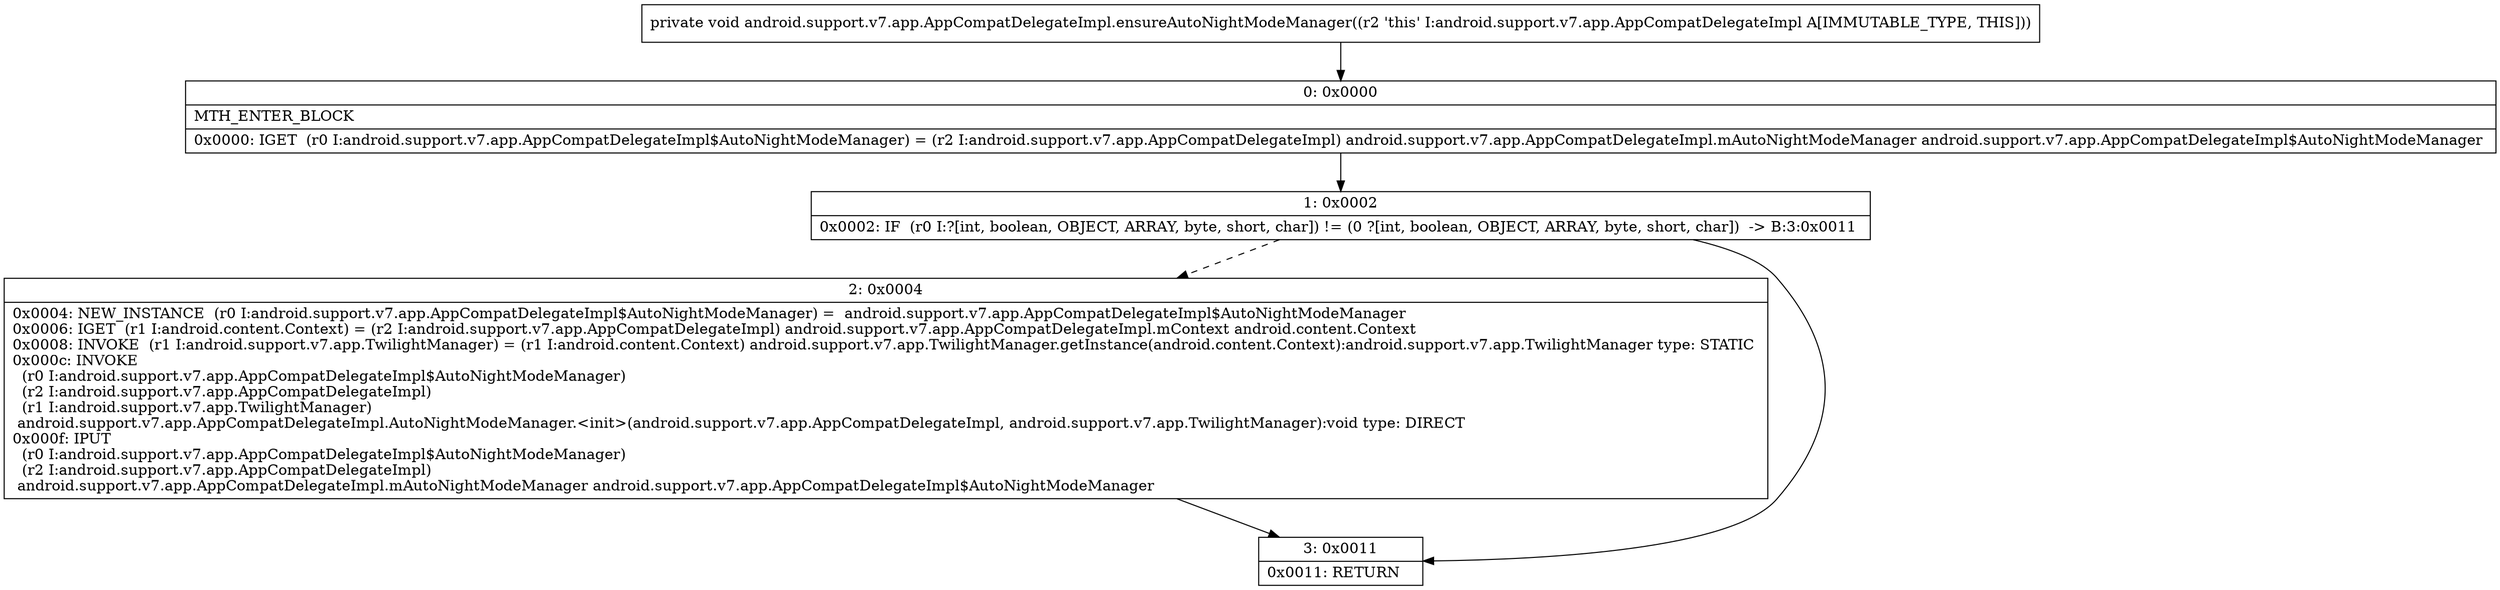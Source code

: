 digraph "CFG forandroid.support.v7.app.AppCompatDelegateImpl.ensureAutoNightModeManager()V" {
Node_0 [shape=record,label="{0\:\ 0x0000|MTH_ENTER_BLOCK\l|0x0000: IGET  (r0 I:android.support.v7.app.AppCompatDelegateImpl$AutoNightModeManager) = (r2 I:android.support.v7.app.AppCompatDelegateImpl) android.support.v7.app.AppCompatDelegateImpl.mAutoNightModeManager android.support.v7.app.AppCompatDelegateImpl$AutoNightModeManager \l}"];
Node_1 [shape=record,label="{1\:\ 0x0002|0x0002: IF  (r0 I:?[int, boolean, OBJECT, ARRAY, byte, short, char]) != (0 ?[int, boolean, OBJECT, ARRAY, byte, short, char])  \-\> B:3:0x0011 \l}"];
Node_2 [shape=record,label="{2\:\ 0x0004|0x0004: NEW_INSTANCE  (r0 I:android.support.v7.app.AppCompatDelegateImpl$AutoNightModeManager) =  android.support.v7.app.AppCompatDelegateImpl$AutoNightModeManager \l0x0006: IGET  (r1 I:android.content.Context) = (r2 I:android.support.v7.app.AppCompatDelegateImpl) android.support.v7.app.AppCompatDelegateImpl.mContext android.content.Context \l0x0008: INVOKE  (r1 I:android.support.v7.app.TwilightManager) = (r1 I:android.content.Context) android.support.v7.app.TwilightManager.getInstance(android.content.Context):android.support.v7.app.TwilightManager type: STATIC \l0x000c: INVOKE  \l  (r0 I:android.support.v7.app.AppCompatDelegateImpl$AutoNightModeManager)\l  (r2 I:android.support.v7.app.AppCompatDelegateImpl)\l  (r1 I:android.support.v7.app.TwilightManager)\l android.support.v7.app.AppCompatDelegateImpl.AutoNightModeManager.\<init\>(android.support.v7.app.AppCompatDelegateImpl, android.support.v7.app.TwilightManager):void type: DIRECT \l0x000f: IPUT  \l  (r0 I:android.support.v7.app.AppCompatDelegateImpl$AutoNightModeManager)\l  (r2 I:android.support.v7.app.AppCompatDelegateImpl)\l android.support.v7.app.AppCompatDelegateImpl.mAutoNightModeManager android.support.v7.app.AppCompatDelegateImpl$AutoNightModeManager \l}"];
Node_3 [shape=record,label="{3\:\ 0x0011|0x0011: RETURN   \l}"];
MethodNode[shape=record,label="{private void android.support.v7.app.AppCompatDelegateImpl.ensureAutoNightModeManager((r2 'this' I:android.support.v7.app.AppCompatDelegateImpl A[IMMUTABLE_TYPE, THIS])) }"];
MethodNode -> Node_0;
Node_0 -> Node_1;
Node_1 -> Node_2[style=dashed];
Node_1 -> Node_3;
Node_2 -> Node_3;
}

